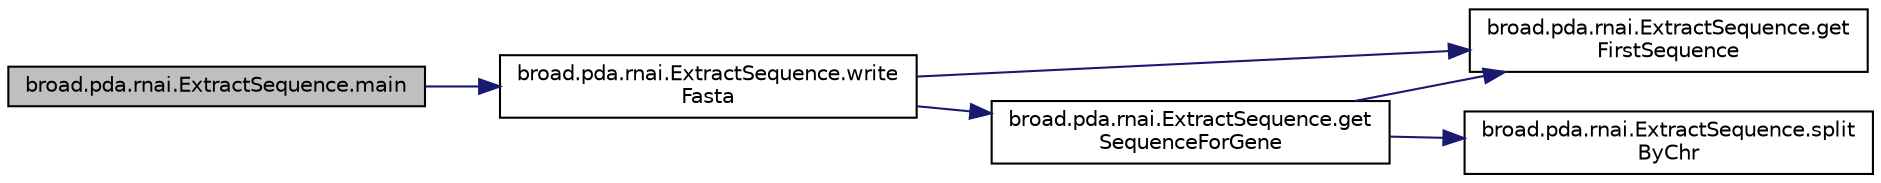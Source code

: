 digraph "broad.pda.rnai.ExtractSequence.main"
{
  edge [fontname="Helvetica",fontsize="10",labelfontname="Helvetica",labelfontsize="10"];
  node [fontname="Helvetica",fontsize="10",shape=record];
  rankdir="LR";
  Node1 [label="broad.pda.rnai.ExtractSequence.main",height=0.2,width=0.4,color="black", fillcolor="grey75", style="filled" fontcolor="black"];
  Node1 -> Node2 [color="midnightblue",fontsize="10",style="solid",fontname="Helvetica"];
  Node2 [label="broad.pda.rnai.ExtractSequence.write\lFasta",height=0.2,width=0.4,color="black", fillcolor="white", style="filled",URL="$classbroad_1_1pda_1_1rnai_1_1_extract_sequence.html#acd8fb7b2a36ea851fed12a8b7b1bf1b6"];
  Node2 -> Node3 [color="midnightblue",fontsize="10",style="solid",fontname="Helvetica"];
  Node3 [label="broad.pda.rnai.ExtractSequence.get\lFirstSequence",height=0.2,width=0.4,color="black", fillcolor="white", style="filled",URL="$classbroad_1_1pda_1_1rnai_1_1_extract_sequence.html#a6adfa50f391f4e203f935ab99b8869b3"];
  Node2 -> Node4 [color="midnightblue",fontsize="10",style="solid",fontname="Helvetica"];
  Node4 [label="broad.pda.rnai.ExtractSequence.get\lSequenceForGene",height=0.2,width=0.4,color="black", fillcolor="white", style="filled",URL="$classbroad_1_1pda_1_1rnai_1_1_extract_sequence.html#a59fc486013a478291335961ccf47b5dd"];
  Node4 -> Node5 [color="midnightblue",fontsize="10",style="solid",fontname="Helvetica"];
  Node5 [label="broad.pda.rnai.ExtractSequence.split\lByChr",height=0.2,width=0.4,color="black", fillcolor="white", style="filled",URL="$classbroad_1_1pda_1_1rnai_1_1_extract_sequence.html#a9c14a04f57f62be107bd1c5f9c365f8d"];
  Node4 -> Node3 [color="midnightblue",fontsize="10",style="solid",fontname="Helvetica"];
}

